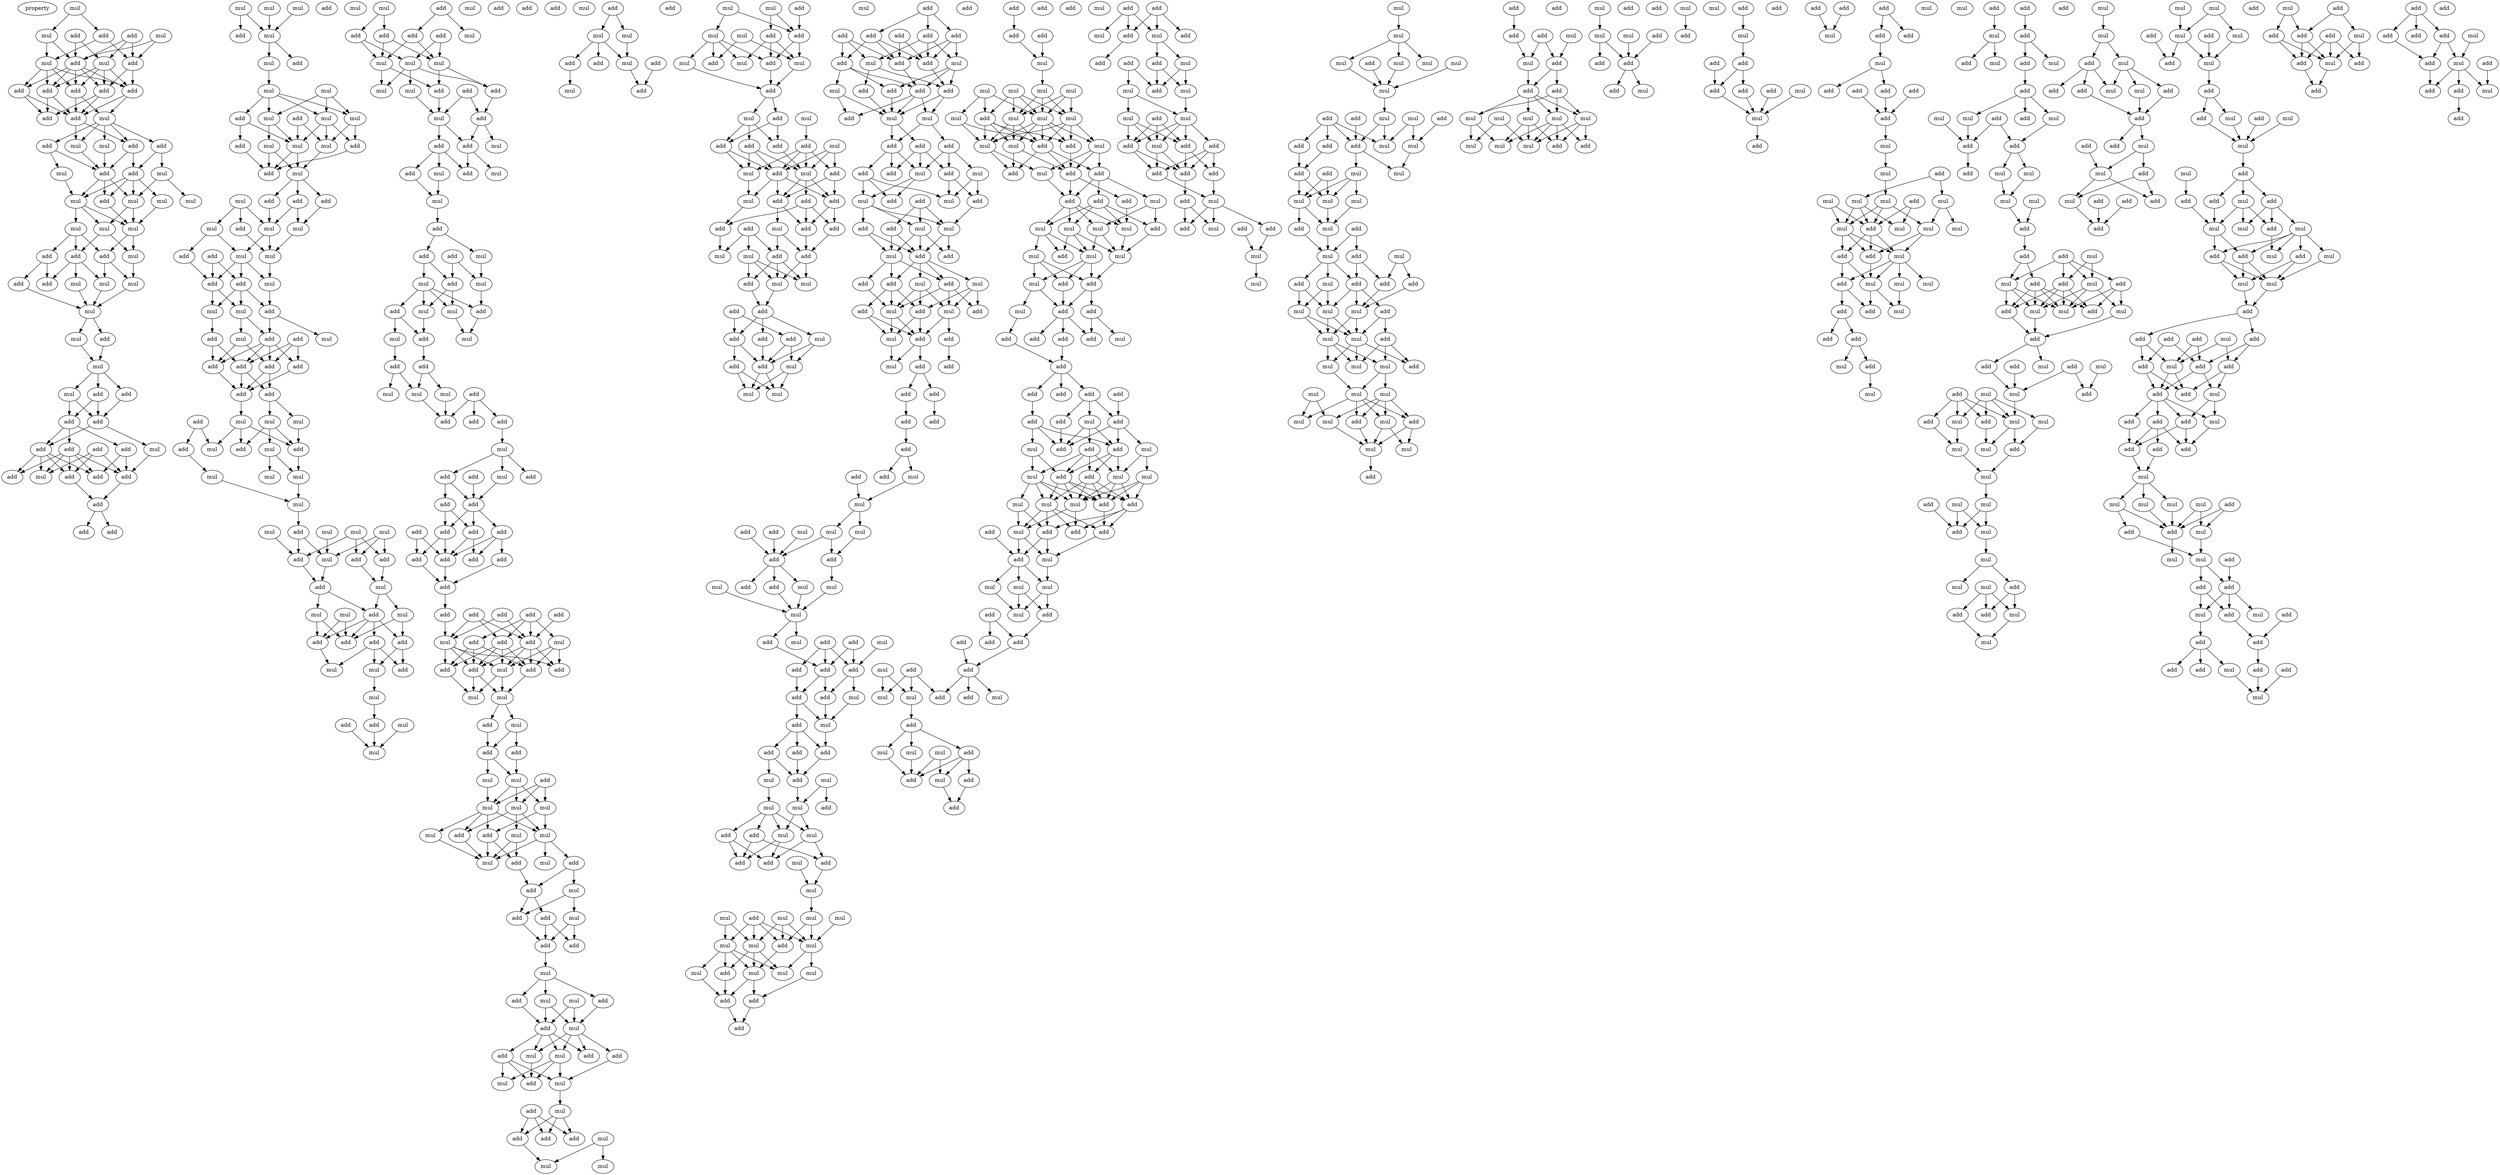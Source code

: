 digraph {
    node [fontcolor=black]
    property [mul=2,lf=1.6]
    0 [ label = mul ];
    1 [ label = mul ];
    2 [ label = mul ];
    3 [ label = add ];
    4 [ label = add ];
    5 [ label = add ];
    6 [ label = add ];
    7 [ label = mul ];
    8 [ label = mul ];
    9 [ label = add ];
    10 [ label = add ];
    11 [ label = add ];
    12 [ label = add ];
    13 [ label = add ];
    14 [ label = add ];
    15 [ label = mul ];
    16 [ label = add ];
    17 [ label = add ];
    18 [ label = add ];
    19 [ label = mul ];
    20 [ label = mul ];
    21 [ label = add ];
    22 [ label = add ];
    23 [ label = add ];
    24 [ label = mul ];
    25 [ label = add ];
    26 [ label = mul ];
    27 [ label = add ];
    28 [ label = mul ];
    29 [ label = mul ];
    30 [ label = mul ];
    31 [ label = mul ];
    32 [ label = mul ];
    33 [ label = mul ];
    34 [ label = mul ];
    35 [ label = add ];
    36 [ label = mul ];
    37 [ label = add ];
    38 [ label = add ];
    39 [ label = mul ];
    40 [ label = mul ];
    41 [ label = mul ];
    42 [ label = add ];
    43 [ label = add ];
    44 [ label = mul ];
    45 [ label = mul ];
    46 [ label = add ];
    47 [ label = mul ];
    48 [ label = mul ];
    49 [ label = add ];
    50 [ label = add ];
    51 [ label = add ];
    52 [ label = add ];
    53 [ label = add ];
    54 [ label = mul ];
    55 [ label = add ];
    56 [ label = add ];
    57 [ label = add ];
    58 [ label = add ];
    59 [ label = add ];
    60 [ label = add ];
    61 [ label = add ];
    62 [ label = mul ];
    63 [ label = add ];
    64 [ label = add ];
    65 [ label = add ];
    66 [ label = mul ];
    67 [ label = mul ];
    68 [ label = mul ];
    69 [ label = add ];
    70 [ label = mul ];
    71 [ label = mul ];
    72 [ label = add ];
    73 [ label = mul ];
    74 [ label = mul ];
    75 [ label = mul ];
    76 [ label = mul ];
    77 [ label = mul ];
    78 [ label = add ];
    79 [ label = add ];
    80 [ label = add ];
    81 [ label = add ];
    82 [ label = mul ];
    83 [ label = mul ];
    84 [ label = mul ];
    85 [ label = add ];
    86 [ label = mul ];
    87 [ label = mul ];
    88 [ label = add ];
    89 [ label = add ];
    90 [ label = add ];
    91 [ label = mul ];
    92 [ label = add ];
    93 [ label = mul ];
    94 [ label = mul ];
    95 [ label = add ];
    96 [ label = mul ];
    97 [ label = add ];
    98 [ label = mul ];
    99 [ label = add ];
    100 [ label = add ];
    101 [ label = mul ];
    102 [ label = mul ];
    103 [ label = add ];
    104 [ label = mul ];
    105 [ label = add ];
    106 [ label = mul ];
    107 [ label = mul ];
    108 [ label = add ];
    109 [ label = add ];
    110 [ label = add ];
    111 [ label = add ];
    112 [ label = add ];
    113 [ label = add ];
    114 [ label = add ];
    115 [ label = add ];
    116 [ label = add ];
    117 [ label = mul ];
    118 [ label = mul ];
    119 [ label = mul ];
    120 [ label = add ];
    121 [ label = add ];
    122 [ label = mul ];
    123 [ label = mul ];
    124 [ label = add ];
    125 [ label = mul ];
    126 [ label = mul ];
    127 [ label = mul ];
    128 [ label = mul ];
    129 [ label = mul ];
    130 [ label = add ];
    131 [ label = mul ];
    132 [ label = mul ];
    133 [ label = mul ];
    134 [ label = add ];
    135 [ label = add ];
    136 [ label = mul ];
    137 [ label = add ];
    138 [ label = add ];
    139 [ label = mul ];
    140 [ label = mul ];
    141 [ label = add ];
    142 [ label = mul ];
    143 [ label = mul ];
    144 [ label = add ];
    145 [ label = add ];
    146 [ label = add ];
    147 [ label = add ];
    148 [ label = add ];
    149 [ label = mul ];
    150 [ label = mul ];
    151 [ label = mul ];
    152 [ label = add ];
    153 [ label = add ];
    154 [ label = add ];
    155 [ label = mul ];
    156 [ label = mul ];
    157 [ label = mul ];
    158 [ label = add ];
    159 [ label = mul ];
    160 [ label = add ];
    161 [ label = mul ];
    162 [ label = add ];
    163 [ label = add ];
    164 [ label = add ];
    165 [ label = mul ];
    166 [ label = mul ];
    167 [ label = mul ];
    168 [ label = add ];
    169 [ label = mul ];
    170 [ label = add ];
    171 [ label = mul ];
    172 [ label = add ];
    173 [ label = mul ];
    174 [ label = add ];
    175 [ label = mul ];
    176 [ label = add ];
    177 [ label = add ];
    178 [ label = mul ];
    179 [ label = add ];
    180 [ label = add ];
    181 [ label = mul ];
    182 [ label = mul ];
    183 [ label = mul ];
    184 [ label = add ];
    185 [ label = add ];
    186 [ label = add ];
    187 [ label = mul ];
    188 [ label = mul ];
    189 [ label = mul ];
    190 [ label = add ];
    191 [ label = mul ];
    192 [ label = mul ];
    193 [ label = add ];
    194 [ label = add ];
    195 [ label = add ];
    196 [ label = mul ];
    197 [ label = mul ];
    198 [ label = add ];
    199 [ label = add ];
    200 [ label = mul ];
    201 [ label = mul ];
    202 [ label = mul ];
    203 [ label = add ];
    204 [ label = add ];
    205 [ label = add ];
    206 [ label = add ];
    207 [ label = mul ];
    208 [ label = add ];
    209 [ label = mul ];
    210 [ label = add ];
    211 [ label = add ];
    212 [ label = add ];
    213 [ label = add ];
    214 [ label = add ];
    215 [ label = add ];
    216 [ label = add ];
    217 [ label = add ];
    218 [ label = add ];
    219 [ label = add ];
    220 [ label = add ];
    221 [ label = add ];
    222 [ label = add ];
    223 [ label = add ];
    224 [ label = add ];
    225 [ label = add ];
    226 [ label = add ];
    227 [ label = add ];
    228 [ label = add ];
    229 [ label = add ];
    230 [ label = mul ];
    231 [ label = add ];
    232 [ label = mul ];
    233 [ label = add ];
    234 [ label = add ];
    235 [ label = mul ];
    236 [ label = add ];
    237 [ label = add ];
    238 [ label = add ];
    239 [ label = mul ];
    240 [ label = mul ];
    241 [ label = mul ];
    242 [ label = add ];
    243 [ label = add ];
    244 [ label = add ];
    245 [ label = mul ];
    246 [ label = add ];
    247 [ label = mul ];
    248 [ label = mul ];
    249 [ label = mul ];
    250 [ label = mul ];
    251 [ label = mul ];
    252 [ label = add ];
    253 [ label = add ];
    254 [ label = mul ];
    255 [ label = mul ];
    256 [ label = mul ];
    257 [ label = add ];
    258 [ label = mul ];
    259 [ label = add ];
    260 [ label = mul ];
    261 [ label = add ];
    262 [ label = add ];
    263 [ label = mul ];
    264 [ label = add ];
    265 [ label = add ];
    266 [ label = add ];
    267 [ label = add ];
    268 [ label = mul ];
    269 [ label = add ];
    270 [ label = add ];
    271 [ label = mul ];
    272 [ label = add ];
    273 [ label = mul ];
    274 [ label = mul ];
    275 [ label = mul ];
    276 [ label = add ];
    277 [ label = add ];
    278 [ label = mul ];
    279 [ label = add ];
    280 [ label = mul ];
    281 [ label = add ];
    282 [ label = add ];
    283 [ label = mul ];
    284 [ label = mul ];
    285 [ label = add ];
    286 [ label = mul ];
    287 [ label = add ];
    288 [ label = add ];
    289 [ label = mul ];
    290 [ label = add ];
    291 [ label = mul ];
    292 [ label = mul ];
    293 [ label = add ];
    294 [ label = mul ];
    295 [ label = mul ];
    296 [ label = add ];
    297 [ label = add ];
    298 [ label = mul ];
    299 [ label = add ];
    300 [ label = mul ];
    301 [ label = add ];
    302 [ label = add ];
    303 [ label = add ];
    304 [ label = mul ];
    305 [ label = mul ];
    306 [ label = mul ];
    307 [ label = add ];
    308 [ label = mul ];
    309 [ label = add ];
    310 [ label = add ];
    311 [ label = add ];
    312 [ label = mul ];
    313 [ label = mul ];
    314 [ label = mul ];
    315 [ label = add ];
    316 [ label = mul ];
    317 [ label = mul ];
    318 [ label = add ];
    319 [ label = mul ];
    320 [ label = add ];
    321 [ label = add ];
    322 [ label = add ];
    323 [ label = add ];
    324 [ label = mul ];
    325 [ label = add ];
    326 [ label = add ];
    327 [ label = mul ];
    328 [ label = mul ];
    329 [ label = add ];
    330 [ label = add ];
    331 [ label = add ];
    332 [ label = add ];
    333 [ label = add ];
    334 [ label = add ];
    335 [ label = mul ];
    336 [ label = add ];
    337 [ label = add ];
    338 [ label = add ];
    339 [ label = mul ];
    340 [ label = mul ];
    341 [ label = add ];
    342 [ label = mul ];
    343 [ label = mul ];
    344 [ label = add ];
    345 [ label = add ];
    346 [ label = add ];
    347 [ label = add ];
    348 [ label = add ];
    349 [ label = mul ];
    350 [ label = add ];
    351 [ label = add ];
    352 [ label = mul ];
    353 [ label = mul ];
    354 [ label = mul ];
    355 [ label = mul ];
    356 [ label = add ];
    357 [ label = add ];
    358 [ label = add ];
    359 [ label = add ];
    360 [ label = add ];
    361 [ label = add ];
    362 [ label = add ];
    363 [ label = mul ];
    364 [ label = add ];
    365 [ label = add ];
    366 [ label = mul ];
    367 [ label = add ];
    368 [ label = add ];
    369 [ label = add ];
    370 [ label = mul ];
    371 [ label = add ];
    372 [ label = mul ];
    373 [ label = add ];
    374 [ label = mul ];
    375 [ label = add ];
    376 [ label = add ];
    377 [ label = add ];
    378 [ label = mul ];
    379 [ label = mul ];
    380 [ label = add ];
    381 [ label = add ];
    382 [ label = add ];
    383 [ label = mul ];
    384 [ label = add ];
    385 [ label = add ];
    386 [ label = add ];
    387 [ label = mul ];
    388 [ label = add ];
    389 [ label = mul ];
    390 [ label = add ];
    391 [ label = mul ];
    392 [ label = add ];
    393 [ label = mul ];
    394 [ label = add ];
    395 [ label = add ];
    396 [ label = add ];
    397 [ label = mul ];
    398 [ label = mul ];
    399 [ label = add ];
    400 [ label = add ];
    401 [ label = mul ];
    402 [ label = add ];
    403 [ label = mul ];
    404 [ label = add ];
    405 [ label = mul ];
    406 [ label = add ];
    407 [ label = add ];
    408 [ label = add ];
    409 [ label = add ];
    410 [ label = mul ];
    411 [ label = add ];
    412 [ label = add ];
    413 [ label = add ];
    414 [ label = add ];
    415 [ label = add ];
    416 [ label = add ];
    417 [ label = add ];
    418 [ label = mul ];
    419 [ label = add ];
    420 [ label = mul ];
    421 [ label = add ];
    422 [ label = mul ];
    423 [ label = add ];
    424 [ label = mul ];
    425 [ label = mul ];
    426 [ label = add ];
    427 [ label = add ];
    428 [ label = mul ];
    429 [ label = add ];
    430 [ label = add ];
    431 [ label = mul ];
    432 [ label = mul ];
    433 [ label = mul ];
    434 [ label = add ];
    435 [ label = mul ];
    436 [ label = mul ];
    437 [ label = add ];
    438 [ label = add ];
    439 [ label = add ];
    440 [ label = add ];
    441 [ label = add ];
    442 [ label = mul ];
    443 [ label = add ];
    444 [ label = add ];
    445 [ label = add ];
    446 [ label = mul ];
    447 [ label = add ];
    448 [ label = add ];
    449 [ label = add ];
    450 [ label = add ];
    451 [ label = mul ];
    452 [ label = mul ];
    453 [ label = mul ];
    454 [ label = mul ];
    455 [ label = add ];
    456 [ label = mul ];
    457 [ label = mul ];
    458 [ label = add ];
    459 [ label = add ];
    460 [ label = add ];
    461 [ label = mul ];
    462 [ label = add ];
    463 [ label = add ];
    464 [ label = mul ];
    465 [ label = mul ];
    466 [ label = mul ];
    467 [ label = add ];
    468 [ label = mul ];
    469 [ label = mul ];
    470 [ label = mul ];
    471 [ label = add ];
    472 [ label = mul ];
    473 [ label = mul ];
    474 [ label = mul ];
    475 [ label = mul ];
    476 [ label = mul ];
    477 [ label = add ];
    478 [ label = mul ];
    479 [ label = add ];
    480 [ label = add ];
    481 [ label = add ];
    482 [ label = add ];
    483 [ label = add ];
    484 [ label = add ];
    485 [ label = add ];
    486 [ label = add ];
    487 [ label = mul ];
    488 [ label = mul ];
    489 [ label = mul ];
    490 [ label = mul ];
    491 [ label = mul ];
    492 [ label = mul ];
    493 [ label = add ];
    494 [ label = mul ];
    495 [ label = mul ];
    496 [ label = mul ];
    497 [ label = add ];
    498 [ label = add ];
    499 [ label = mul ];
    500 [ label = mul ];
    501 [ label = mul ];
    502 [ label = mul ];
    503 [ label = add ];
    504 [ label = add ];
    505 [ label = add ];
    506 [ label = add ];
    507 [ label = mul ];
    508 [ label = add ];
    509 [ label = add ];
    510 [ label = mul ];
    511 [ label = mul ];
    512 [ label = mul ];
    513 [ label = add ];
    514 [ label = mul ];
    515 [ label = add ];
    516 [ label = mul ];
    517 [ label = mul ];
    518 [ label = mul ];
    519 [ label = add ];
    520 [ label = add ];
    521 [ label = mul ];
    522 [ label = add ];
    523 [ label = mul ];
    524 [ label = add ];
    525 [ label = mul ];
    526 [ label = add ];
    527 [ label = add ];
    528 [ label = add ];
    529 [ label = add ];
    530 [ label = add ];
    531 [ label = add ];
    532 [ label = add ];
    533 [ label = add ];
    534 [ label = add ];
    535 [ label = add ];
    536 [ label = mul ];
    537 [ label = add ];
    538 [ label = add ];
    539 [ label = add ];
    540 [ label = add ];
    541 [ label = mul ];
    542 [ label = add ];
    543 [ label = mul ];
    544 [ label = add ];
    545 [ label = mul ];
    546 [ label = add ];
    547 [ label = mul ];
    548 [ label = mul ];
    549 [ label = mul ];
    550 [ label = add ];
    551 [ label = mul ];
    552 [ label = add ];
    553 [ label = mul ];
    554 [ label = mul ];
    555 [ label = add ];
    556 [ label = add ];
    557 [ label = add ];
    558 [ label = add ];
    559 [ label = add ];
    560 [ label = mul ];
    561 [ label = mul ];
    562 [ label = mul ];
    563 [ label = mul ];
    564 [ label = mul ];
    565 [ label = add ];
    566 [ label = mul ];
    567 [ label = add ];
    568 [ label = add ];
    569 [ label = add ];
    570 [ label = add ];
    571 [ label = add ];
    572 [ label = add ];
    573 [ label = mul ];
    574 [ label = mul ];
    575 [ label = add ];
    576 [ label = add ];
    577 [ label = mul ];
    578 [ label = mul ];
    579 [ label = add ];
    580 [ label = mul ];
    581 [ label = mul ];
    582 [ label = mul ];
    583 [ label = add ];
    584 [ label = add ];
    585 [ label = add ];
    586 [ label = mul ];
    587 [ label = add ];
    588 [ label = add ];
    589 [ label = add ];
    590 [ label = add ];
    591 [ label = mul ];
    592 [ label = mul ];
    593 [ label = add ];
    594 [ label = add ];
    595 [ label = mul ];
    596 [ label = add ];
    597 [ label = add ];
    598 [ label = mul ];
    599 [ label = add ];
    600 [ label = mul ];
    601 [ label = mul ];
    602 [ label = mul ];
    603 [ label = add ];
    604 [ label = add ];
    605 [ label = add ];
    606 [ label = add ];
    607 [ label = mul ];
    608 [ label = add ];
    609 [ label = add ];
    610 [ label = add ];
    611 [ label = add ];
    612 [ label = mul ];
    613 [ label = add ];
    614 [ label = mul ];
    615 [ label = add ];
    616 [ label = add ];
    617 [ label = mul ];
    618 [ label = mul ];
    619 [ label = mul ];
    620 [ label = mul ];
    621 [ label = mul ];
    622 [ label = mul ];
    623 [ label = add ];
    624 [ label = mul ];
    625 [ label = mul ];
    626 [ label = mul ];
    627 [ label = add ];
    628 [ label = add ];
    629 [ label = add ];
    630 [ label = mul ];
    631 [ label = mul ];
    632 [ label = mul ];
    633 [ label = add ];
    634 [ label = mul ];
    635 [ label = add ];
    636 [ label = add ];
    637 [ label = add ];
    638 [ label = add ];
    639 [ label = mul ];
    640 [ label = mul ];
    641 [ label = mul ];
    642 [ label = mul ];
    643 [ label = mul ];
    644 [ label = add ];
    645 [ label = add ];
    646 [ label = mul ];
    647 [ label = mul ];
    648 [ label = add ];
    649 [ label = mul ];
    650 [ label = add ];
    651 [ label = mul ];
    652 [ label = add ];
    653 [ label = add ];
    654 [ label = add ];
    655 [ label = mul ];
    656 [ label = mul ];
    657 [ label = add ];
    658 [ label = mul ];
    659 [ label = mul ];
    660 [ label = mul ];
    661 [ label = add ];
    662 [ label = mul ];
    663 [ label = add ];
    664 [ label = mul ];
    665 [ label = mul ];
    666 [ label = mul ];
    667 [ label = mul ];
    668 [ label = mul ];
    669 [ label = add ];
    670 [ label = mul ];
    671 [ label = mul ];
    672 [ label = mul ];
    673 [ label = add ];
    674 [ label = mul ];
    675 [ label = mul ];
    676 [ label = add ];
    677 [ label = add ];
    678 [ label = add ];
    679 [ label = add ];
    680 [ label = add ];
    681 [ label = mul ];
    682 [ label = mul ];
    683 [ label = add ];
    684 [ label = add ];
    685 [ label = add ];
    686 [ label = mul ];
    687 [ label = mul ];
    688 [ label = mul ];
    689 [ label = mul ];
    690 [ label = mul ];
    691 [ label = add ];
    692 [ label = mul ];
    693 [ label = mul ];
    694 [ label = add ];
    695 [ label = mul ];
    696 [ label = mul ];
    697 [ label = add ];
    698 [ label = mul ];
    699 [ label = mul ];
    700 [ label = add ];
    701 [ label = add ];
    702 [ label = add ];
    703 [ label = add ];
    704 [ label = add ];
    705 [ label = mul ];
    706 [ label = mul ];
    707 [ label = add ];
    708 [ label = mul ];
    709 [ label = add ];
    710 [ label = mul ];
    711 [ label = add ];
    712 [ label = add ];
    713 [ label = add ];
    714 [ label = add ];
    715 [ label = add ];
    716 [ label = add ];
    717 [ label = mul ];
    718 [ label = mul ];
    719 [ label = add ];
    720 [ label = add ];
    721 [ label = add ];
    722 [ label = mul ];
    723 [ label = add ];
    724 [ label = mul ];
    725 [ label = add ];
    726 [ label = mul ];
    727 [ label = add ];
    728 [ label = mul ];
    729 [ label = add ];
    730 [ label = add ];
    731 [ label = add ];
    732 [ label = add ];
    733 [ label = add ];
    734 [ label = mul ];
    735 [ label = mul ];
    736 [ label = add ];
    737 [ label = mul ];
    738 [ label = add ];
    739 [ label = mul ];
    740 [ label = mul ];
    741 [ label = mul ];
    742 [ label = mul ];
    743 [ label = mul ];
    744 [ label = mul ];
    745 [ label = add ];
    746 [ label = mul ];
    747 [ label = add ];
    748 [ label = add ];
    749 [ label = mul ];
    750 [ label = add ];
    751 [ label = mul ];
    752 [ label = mul ];
    753 [ label = mul ];
    754 [ label = add ];
    755 [ label = add ];
    756 [ label = mul ];
    757 [ label = add ];
    758 [ label = add ];
    759 [ label = mul ];
    760 [ label = add ];
    761 [ label = add ];
    762 [ label = add ];
    763 [ label = mul ];
    764 [ label = mul ];
    765 [ label = add ];
    766 [ label = add ];
    767 [ label = add ];
    768 [ label = mul ];
    769 [ label = mul ];
    770 [ label = add ];
    771 [ label = add ];
    772 [ label = add ];
    773 [ label = mul ];
    774 [ label = mul ];
    775 [ label = mul ];
    776 [ label = add ];
    777 [ label = add ];
    778 [ label = mul ];
    779 [ label = add ];
    780 [ label = mul ];
    781 [ label = mul ];
    782 [ label = mul ];
    783 [ label = add ];
    784 [ label = add ];
    785 [ label = mul ];
    786 [ label = add ];
    787 [ label = mul ];
    788 [ label = add ];
    789 [ label = add ];
    790 [ label = add ];
    791 [ label = mul ];
    792 [ label = mul ];
    793 [ label = add ];
    794 [ label = add ];
    795 [ label = mul ];
    796 [ label = mul ];
    797 [ label = add ];
    798 [ label = mul ];
    799 [ label = add ];
    800 [ label = add ];
    801 [ label = add ];
    802 [ label = mul ];
    803 [ label = add ];
    804 [ label = mul ];
    805 [ label = add ];
    806 [ label = mul ];
    807 [ label = add ];
    808 [ label = add ];
    809 [ label = mul ];
    810 [ label = mul ];
    811 [ label = mul ];
    812 [ label = add ];
    813 [ label = mul ];
    814 [ label = mul ];
    815 [ label = mul ];
    816 [ label = add ];
    817 [ label = mul ];
    818 [ label = mul ];
    819 [ label = add ];
    820 [ label = add ];
    821 [ label = mul ];
    822 [ label = mul ];
    823 [ label = mul ];
    824 [ label = mul ];
    825 [ label = add ];
    826 [ label = add ];
    827 [ label = mul ];
    828 [ label = add ];
    829 [ label = mul ];
    830 [ label = mul ];
    831 [ label = mul ];
    832 [ label = mul ];
    833 [ label = add ];
    834 [ label = mul ];
    835 [ label = add ];
    836 [ label = add ];
    837 [ label = add ];
    838 [ label = mul ];
    839 [ label = add ];
    840 [ label = add ];
    841 [ label = mul ];
    842 [ label = add ];
    843 [ label = mul ];
    844 [ label = add ];
    845 [ label = mul ];
    846 [ label = add ];
    847 [ label = add ];
    848 [ label = add ];
    849 [ label = add ];
    850 [ label = mul ];
    851 [ label = mul ];
    852 [ label = add ];
    853 [ label = mul ];
    854 [ label = add ];
    855 [ label = mul ];
    856 [ label = add ];
    857 [ label = mul ];
    858 [ label = add ];
    859 [ label = add ];
    860 [ label = add ];
    861 [ label = mul ];
    862 [ label = add ];
    863 [ label = mul ];
    864 [ label = mul ];
    865 [ label = mul ];
    866 [ label = add ];
    867 [ label = add ];
    868 [ label = add ];
    869 [ label = mul ];
    870 [ label = add ];
    871 [ label = mul ];
    872 [ label = mul ];
    873 [ label = add ];
    874 [ label = mul ];
    875 [ label = add ];
    876 [ label = add ];
    877 [ label = mul ];
    878 [ label = add ];
    879 [ label = mul ];
    880 [ label = mul ];
    881 [ label = mul ];
    882 [ label = add ];
    883 [ label = add ];
    884 [ label = add ];
    885 [ label = add ];
    886 [ label = add ];
    887 [ label = mul ];
    888 [ label = add ];
    889 [ label = add ];
    890 [ label = mul ];
    891 [ label = add ];
    892 [ label = add ];
    893 [ label = add ];
    894 [ label = mul ];
    895 [ label = mul ];
    896 [ label = add ];
    897 [ label = add ];
    898 [ label = add ];
    899 [ label = add ];
    900 [ label = add ];
    901 [ label = add ];
    902 [ label = mul ];
    903 [ label = mul ];
    904 [ label = mul ];
    905 [ label = add ];
    906 [ label = mul ];
    907 [ label = mul ];
    908 [ label = add ];
    909 [ label = add ];
    910 [ label = mul ];
    911 [ label = mul ];
    912 [ label = mul ];
    913 [ label = add ];
    914 [ label = add ];
    915 [ label = add ];
    916 [ label = add ];
    917 [ label = add ];
    918 [ label = mul ];
    919 [ label = mul ];
    920 [ label = add ];
    921 [ label = add ];
    922 [ label = mul ];
    923 [ label = add ];
    924 [ label = add ];
    925 [ label = add ];
    926 [ label = add ];
    927 [ label = mul ];
    928 [ label = mul ];
    929 [ label = add ];
    930 [ label = add ];
    931 [ label = add ];
    932 [ label = mul ];
    933 [ label = add ];
    934 [ label = add ];
    935 [ label = add ];
    936 [ label = mul ];
    937 [ label = add ];
    938 [ label = add ];
    939 [ label = add ];
    940 [ label = add ];
    941 [ label = mul ];
    942 [ label = add ];
    943 [ label = add ];
    944 [ label = add ];
    945 [ label = mul ];
    946 [ label = add ];
    947 [ label = add ];
    948 [ label = mul ];
    949 [ label = add ];
    950 [ label = add ];
    0 -> 1 [ name = 0 ];
    0 -> 4 [ name = 1 ];
    1 -> 7 [ name = 2 ];
    1 -> 9 [ name = 3 ];
    2 -> 6 [ name = 4 ];
    2 -> 9 [ name = 5 ];
    3 -> 6 [ name = 6 ];
    3 -> 8 [ name = 7 ];
    3 -> 9 [ name = 8 ];
    4 -> 6 [ name = 9 ];
    4 -> 7 [ name = 10 ];
    5 -> 8 [ name = 11 ];
    5 -> 9 [ name = 12 ];
    6 -> 10 [ name = 13 ];
    6 -> 14 [ name = 14 ];
    7 -> 10 [ name = 15 ];
    7 -> 11 [ name = 16 ];
    7 -> 12 [ name = 17 ];
    7 -> 13 [ name = 18 ];
    8 -> 10 [ name = 19 ];
    8 -> 11 [ name = 20 ];
    8 -> 12 [ name = 21 ];
    8 -> 14 [ name = 22 ];
    9 -> 10 [ name = 23 ];
    9 -> 11 [ name = 24 ];
    9 -> 12 [ name = 25 ];
    9 -> 13 [ name = 26 ];
    9 -> 14 [ name = 27 ];
    10 -> 15 [ name = 28 ];
    10 -> 16 [ name = 29 ];
    11 -> 15 [ name = 30 ];
    11 -> 16 [ name = 31 ];
    12 -> 16 [ name = 32 ];
    12 -> 17 [ name = 33 ];
    13 -> 16 [ name = 34 ];
    13 -> 17 [ name = 35 ];
    14 -> 16 [ name = 36 ];
    14 -> 17 [ name = 37 ];
    15 -> 18 [ name = 38 ];
    15 -> 19 [ name = 39 ];
    15 -> 20 [ name = 40 ];
    15 -> 21 [ name = 41 ];
    15 -> 22 [ name = 42 ];
    16 -> 18 [ name = 43 ];
    16 -> 19 [ name = 44 ];
    18 -> 23 [ name = 45 ];
    18 -> 25 [ name = 46 ];
    19 -> 25 [ name = 47 ];
    20 -> 25 [ name = 48 ];
    21 -> 24 [ name = 49 ];
    21 -> 25 [ name = 50 ];
    22 -> 23 [ name = 51 ];
    22 -> 26 [ name = 52 ];
    23 -> 27 [ name = 53 ];
    23 -> 28 [ name = 54 ];
    23 -> 29 [ name = 55 ];
    23 -> 31 [ name = 56 ];
    24 -> 31 [ name = 57 ];
    25 -> 27 [ name = 58 ];
    25 -> 28 [ name = 59 ];
    25 -> 31 [ name = 60 ];
    26 -> 28 [ name = 61 ];
    26 -> 30 [ name = 62 ];
    27 -> 33 [ name = 63 ];
    28 -> 33 [ name = 64 ];
    28 -> 34 [ name = 65 ];
    29 -> 33 [ name = 66 ];
    31 -> 32 [ name = 67 ];
    31 -> 33 [ name = 68 ];
    31 -> 34 [ name = 69 ];
    32 -> 35 [ name = 70 ];
    32 -> 37 [ name = 71 ];
    32 -> 38 [ name = 72 ];
    33 -> 36 [ name = 73 ];
    33 -> 38 [ name = 74 ];
    34 -> 35 [ name = 75 ];
    34 -> 36 [ name = 76 ];
    35 -> 39 [ name = 77 ];
    35 -> 41 [ name = 78 ];
    35 -> 43 [ name = 79 ];
    36 -> 40 [ name = 80 ];
    37 -> 42 [ name = 81 ];
    37 -> 43 [ name = 82 ];
    38 -> 40 [ name = 83 ];
    38 -> 41 [ name = 84 ];
    39 -> 44 [ name = 85 ];
    40 -> 44 [ name = 86 ];
    41 -> 44 [ name = 87 ];
    42 -> 44 [ name = 88 ];
    44 -> 45 [ name = 89 ];
    44 -> 46 [ name = 90 ];
    45 -> 47 [ name = 91 ];
    46 -> 47 [ name = 92 ];
    47 -> 48 [ name = 93 ];
    47 -> 49 [ name = 94 ];
    47 -> 50 [ name = 95 ];
    48 -> 51 [ name = 96 ];
    48 -> 52 [ name = 97 ];
    49 -> 51 [ name = 98 ];
    49 -> 52 [ name = 99 ];
    50 -> 52 [ name = 100 ];
    51 -> 55 [ name = 101 ];
    51 -> 56 [ name = 102 ];
    51 -> 57 [ name = 103 ];
    52 -> 54 [ name = 104 ];
    52 -> 56 [ name = 105 ];
    53 -> 58 [ name = 106 ];
    53 -> 59 [ name = 107 ];
    53 -> 62 [ name = 108 ];
    54 -> 59 [ name = 109 ];
    55 -> 59 [ name = 110 ];
    55 -> 60 [ name = 111 ];
    56 -> 58 [ name = 112 ];
    56 -> 60 [ name = 113 ];
    56 -> 61 [ name = 114 ];
    56 -> 62 [ name = 115 ];
    57 -> 58 [ name = 116 ];
    57 -> 59 [ name = 117 ];
    57 -> 60 [ name = 118 ];
    57 -> 61 [ name = 119 ];
    57 -> 62 [ name = 120 ];
    58 -> 63 [ name = 121 ];
    59 -> 63 [ name = 122 ];
    63 -> 64 [ name = 123 ];
    63 -> 65 [ name = 124 ];
    66 -> 69 [ name = 125 ];
    66 -> 70 [ name = 126 ];
    67 -> 70 [ name = 127 ];
    68 -> 70 [ name = 128 ];
    70 -> 71 [ name = 129 ];
    70 -> 72 [ name = 130 ];
    71 -> 73 [ name = 131 ];
    73 -> 75 [ name = 132 ];
    73 -> 76 [ name = 133 ];
    73 -> 77 [ name = 134 ];
    73 -> 78 [ name = 135 ];
    74 -> 75 [ name = 136 ];
    74 -> 76 [ name = 137 ];
    74 -> 77 [ name = 138 ];
    75 -> 80 [ name = 139 ];
    75 -> 83 [ name = 140 ];
    75 -> 84 [ name = 141 ];
    76 -> 80 [ name = 142 ];
    76 -> 83 [ name = 143 ];
    77 -> 82 [ name = 144 ];
    77 -> 84 [ name = 145 ];
    78 -> 81 [ name = 146 ];
    78 -> 84 [ name = 147 ];
    79 -> 83 [ name = 148 ];
    79 -> 84 [ name = 149 ];
    80 -> 85 [ name = 150 ];
    81 -> 85 [ name = 151 ];
    82 -> 85 [ name = 152 ];
    82 -> 86 [ name = 153 ];
    83 -> 86 [ name = 154 ];
    84 -> 85 [ name = 155 ];
    84 -> 86 [ name = 156 ];
    86 -> 88 [ name = 157 ];
    86 -> 89 [ name = 158 ];
    86 -> 90 [ name = 159 ];
    87 -> 91 [ name = 160 ];
    87 -> 92 [ name = 161 ];
    87 -> 93 [ name = 162 ];
    88 -> 91 [ name = 163 ];
    89 -> 94 [ name = 164 ];
    90 -> 91 [ name = 165 ];
    90 -> 94 [ name = 166 ];
    91 -> 96 [ name = 167 ];
    91 -> 98 [ name = 168 ];
    92 -> 96 [ name = 169 ];
    93 -> 97 [ name = 170 ];
    93 -> 98 [ name = 171 ];
    94 -> 96 [ name = 172 ];
    95 -> 99 [ name = 173 ];
    95 -> 100 [ name = 174 ];
    96 -> 101 [ name = 175 ];
    97 -> 100 [ name = 176 ];
    98 -> 99 [ name = 177 ];
    98 -> 100 [ name = 178 ];
    98 -> 101 [ name = 179 ];
    99 -> 102 [ name = 180 ];
    99 -> 103 [ name = 181 ];
    99 -> 104 [ name = 182 ];
    100 -> 102 [ name = 183 ];
    100 -> 104 [ name = 184 ];
    101 -> 103 [ name = 185 ];
    102 -> 108 [ name = 186 ];
    103 -> 105 [ name = 187 ];
    103 -> 107 [ name = 188 ];
    104 -> 105 [ name = 189 ];
    104 -> 106 [ name = 190 ];
    105 -> 110 [ name = 191 ];
    105 -> 111 [ name = 192 ];
    105 -> 112 [ name = 193 ];
    105 -> 113 [ name = 194 ];
    106 -> 111 [ name = 195 ];
    106 -> 113 [ name = 196 ];
    108 -> 112 [ name = 197 ];
    108 -> 113 [ name = 198 ];
    109 -> 110 [ name = 199 ];
    109 -> 111 [ name = 200 ];
    109 -> 112 [ name = 201 ];
    110 -> 114 [ name = 202 ];
    111 -> 114 [ name = 203 ];
    111 -> 115 [ name = 204 ];
    112 -> 114 [ name = 205 ];
    112 -> 115 [ name = 206 ];
    113 -> 114 [ name = 207 ];
    114 -> 117 [ name = 208 ];
    115 -> 118 [ name = 209 ];
    115 -> 119 [ name = 210 ];
    116 -> 121 [ name = 211 ];
    116 -> 123 [ name = 212 ];
    117 -> 120 [ name = 213 ];
    117 -> 123 [ name = 214 ];
    117 -> 124 [ name = 215 ];
    118 -> 120 [ name = 216 ];
    119 -> 120 [ name = 217 ];
    119 -> 122 [ name = 218 ];
    119 -> 124 [ name = 219 ];
    120 -> 127 [ name = 220 ];
    121 -> 125 [ name = 221 ];
    122 -> 126 [ name = 222 ];
    122 -> 127 [ name = 223 ];
    125 -> 128 [ name = 224 ];
    127 -> 128 [ name = 225 ];
    128 -> 130 [ name = 226 ];
    129 -> 135 [ name = 227 ];
    129 -> 136 [ name = 228 ];
    129 -> 137 [ name = 229 ];
    130 -> 134 [ name = 230 ];
    130 -> 136 [ name = 231 ];
    131 -> 136 [ name = 232 ];
    132 -> 134 [ name = 233 ];
    133 -> 134 [ name = 234 ];
    133 -> 135 [ name = 235 ];
    133 -> 137 [ name = 236 ];
    134 -> 138 [ name = 237 ];
    135 -> 139 [ name = 238 ];
    136 -> 138 [ name = 239 ];
    137 -> 139 [ name = 240 ];
    138 -> 141 [ name = 241 ];
    138 -> 142 [ name = 242 ];
    139 -> 141 [ name = 243 ];
    139 -> 143 [ name = 244 ];
    140 -> 144 [ name = 245 ];
    140 -> 146 [ name = 246 ];
    141 -> 144 [ name = 247 ];
    141 -> 145 [ name = 248 ];
    141 -> 146 [ name = 249 ];
    141 -> 147 [ name = 250 ];
    142 -> 144 [ name = 251 ];
    142 -> 146 [ name = 252 ];
    143 -> 144 [ name = 253 ];
    143 -> 147 [ name = 254 ];
    145 -> 148 [ name = 255 ];
    145 -> 149 [ name = 256 ];
    145 -> 150 [ name = 257 ];
    146 -> 150 [ name = 258 ];
    147 -> 148 [ name = 259 ];
    147 -> 149 [ name = 260 ];
    149 -> 151 [ name = 261 ];
    151 -> 153 [ name = 262 ];
    152 -> 157 [ name = 263 ];
    153 -> 157 [ name = 264 ];
    156 -> 157 [ name = 265 ];
    158 -> 161 [ name = 266 ];
    158 -> 163 [ name = 267 ];
    159 -> 160 [ name = 268 ];
    159 -> 164 [ name = 269 ];
    160 -> 166 [ name = 270 ];
    160 -> 167 [ name = 271 ];
    162 -> 165 [ name = 272 ];
    162 -> 167 [ name = 273 ];
    163 -> 165 [ name = 274 ];
    163 -> 166 [ name = 275 ];
    164 -> 165 [ name = 276 ];
    164 -> 166 [ name = 277 ];
    165 -> 170 [ name = 278 ];
    165 -> 172 [ name = 279 ];
    166 -> 169 [ name = 280 ];
    166 -> 170 [ name = 281 ];
    167 -> 169 [ name = 282 ];
    167 -> 171 [ name = 283 ];
    167 -> 172 [ name = 284 ];
    168 -> 173 [ name = 285 ];
    168 -> 174 [ name = 286 ];
    170 -> 173 [ name = 287 ];
    171 -> 173 [ name = 288 ];
    172 -> 174 [ name = 289 ];
    173 -> 176 [ name = 290 ];
    173 -> 177 [ name = 291 ];
    174 -> 175 [ name = 292 ];
    174 -> 177 [ name = 293 ];
    176 -> 179 [ name = 294 ];
    176 -> 180 [ name = 295 ];
    176 -> 182 [ name = 296 ];
    177 -> 179 [ name = 297 ];
    177 -> 181 [ name = 298 ];
    180 -> 183 [ name = 299 ];
    182 -> 183 [ name = 300 ];
    183 -> 184 [ name = 301 ];
    184 -> 185 [ name = 302 ];
    184 -> 187 [ name = 303 ];
    185 -> 189 [ name = 304 ];
    185 -> 190 [ name = 305 ];
    186 -> 188 [ name = 306 ];
    186 -> 190 [ name = 307 ];
    187 -> 188 [ name = 308 ];
    188 -> 193 [ name = 309 ];
    189 -> 191 [ name = 310 ];
    189 -> 192 [ name = 311 ];
    189 -> 193 [ name = 312 ];
    189 -> 194 [ name = 313 ];
    190 -> 191 [ name = 314 ];
    190 -> 192 [ name = 315 ];
    191 -> 196 [ name = 316 ];
    192 -> 195 [ name = 317 ];
    193 -> 196 [ name = 318 ];
    194 -> 195 [ name = 319 ];
    194 -> 197 [ name = 320 ];
    195 -> 198 [ name = 321 ];
    197 -> 199 [ name = 322 ];
    198 -> 200 [ name = 323 ];
    198 -> 202 [ name = 324 ];
    199 -> 201 [ name = 325 ];
    199 -> 202 [ name = 326 ];
    200 -> 204 [ name = 327 ];
    202 -> 204 [ name = 328 ];
    203 -> 204 [ name = 329 ];
    203 -> 205 [ name = 330 ];
    203 -> 206 [ name = 331 ];
    206 -> 207 [ name = 332 ];
    207 -> 209 [ name = 333 ];
    207 -> 211 [ name = 334 ];
    207 -> 212 [ name = 335 ];
    209 -> 214 [ name = 336 ];
    210 -> 214 [ name = 337 ];
    211 -> 213 [ name = 338 ];
    211 -> 214 [ name = 339 ];
    213 -> 216 [ name = 340 ];
    213 -> 218 [ name = 341 ];
    214 -> 215 [ name = 342 ];
    214 -> 216 [ name = 343 ];
    214 -> 218 [ name = 344 ];
    215 -> 220 [ name = 345 ];
    215 -> 221 [ name = 346 ];
    215 -> 222 [ name = 347 ];
    216 -> 220 [ name = 348 ];
    216 -> 222 [ name = 349 ];
    217 -> 219 [ name = 350 ];
    217 -> 222 [ name = 351 ];
    218 -> 219 [ name = 352 ];
    218 -> 222 [ name = 353 ];
    219 -> 223 [ name = 354 ];
    221 -> 223 [ name = 355 ];
    222 -> 223 [ name = 356 ];
    223 -> 228 [ name = 357 ];
    224 -> 229 [ name = 358 ];
    224 -> 231 [ name = 359 ];
    224 -> 232 [ name = 360 ];
    224 -> 233 [ name = 361 ];
    225 -> 233 [ name = 362 ];
    226 -> 230 [ name = 363 ];
    226 -> 231 [ name = 364 ];
    226 -> 233 [ name = 365 ];
    227 -> 230 [ name = 366 ];
    227 -> 233 [ name = 367 ];
    228 -> 230 [ name = 368 ];
    229 -> 234 [ name = 369 ];
    229 -> 236 [ name = 370 ];
    229 -> 238 [ name = 371 ];
    230 -> 234 [ name = 372 ];
    230 -> 235 [ name = 373 ];
    230 -> 236 [ name = 374 ];
    230 -> 237 [ name = 375 ];
    231 -> 234 [ name = 376 ];
    231 -> 235 [ name = 377 ];
    231 -> 236 [ name = 378 ];
    231 -> 238 [ name = 379 ];
    232 -> 235 [ name = 380 ];
    232 -> 237 [ name = 381 ];
    232 -> 238 [ name = 382 ];
    233 -> 234 [ name = 383 ];
    233 -> 235 [ name = 384 ];
    233 -> 237 [ name = 385 ];
    233 -> 238 [ name = 386 ];
    234 -> 239 [ name = 387 ];
    234 -> 240 [ name = 388 ];
    235 -> 239 [ name = 389 ];
    235 -> 240 [ name = 390 ];
    236 -> 240 [ name = 391 ];
    238 -> 239 [ name = 392 ];
    239 -> 241 [ name = 393 ];
    239 -> 242 [ name = 394 ];
    241 -> 243 [ name = 395 ];
    241 -> 244 [ name = 396 ];
    242 -> 243 [ name = 397 ];
    243 -> 245 [ name = 398 ];
    243 -> 247 [ name = 399 ];
    244 -> 245 [ name = 400 ];
    245 -> 248 [ name = 401 ];
    245 -> 249 [ name = 402 ];
    245 -> 250 [ name = 403 ];
    246 -> 248 [ name = 404 ];
    246 -> 249 [ name = 405 ];
    246 -> 250 [ name = 406 ];
    247 -> 249 [ name = 407 ];
    248 -> 251 [ name = 408 ];
    248 -> 253 [ name = 409 ];
    248 -> 254 [ name = 410 ];
    249 -> 251 [ name = 411 ];
    249 -> 252 [ name = 412 ];
    249 -> 253 [ name = 413 ];
    249 -> 255 [ name = 414 ];
    250 -> 251 [ name = 415 ];
    250 -> 252 [ name = 416 ];
    251 -> 256 [ name = 417 ];
    251 -> 258 [ name = 418 ];
    251 -> 259 [ name = 419 ];
    252 -> 257 [ name = 420 ];
    252 -> 258 [ name = 421 ];
    253 -> 258 [ name = 422 ];
    254 -> 257 [ name = 423 ];
    254 -> 258 [ name = 424 ];
    255 -> 258 [ name = 425 ];
    257 -> 261 [ name = 426 ];
    259 -> 260 [ name = 427 ];
    259 -> 261 [ name = 428 ];
    260 -> 263 [ name = 429 ];
    260 -> 265 [ name = 430 ];
    261 -> 264 [ name = 431 ];
    261 -> 265 [ name = 432 ];
    263 -> 266 [ name = 433 ];
    263 -> 267 [ name = 434 ];
    264 -> 266 [ name = 435 ];
    264 -> 267 [ name = 436 ];
    265 -> 267 [ name = 437 ];
    267 -> 268 [ name = 438 ];
    268 -> 270 [ name = 439 ];
    268 -> 272 [ name = 440 ];
    268 -> 273 [ name = 441 ];
    270 -> 275 [ name = 442 ];
    271 -> 275 [ name = 443 ];
    271 -> 276 [ name = 444 ];
    272 -> 276 [ name = 445 ];
    273 -> 275 [ name = 446 ];
    273 -> 276 [ name = 447 ];
    275 -> 277 [ name = 448 ];
    275 -> 278 [ name = 449 ];
    275 -> 279 [ name = 450 ];
    275 -> 280 [ name = 451 ];
    276 -> 277 [ name = 452 ];
    276 -> 278 [ name = 453 ];
    276 -> 280 [ name = 454 ];
    276 -> 281 [ name = 455 ];
    278 -> 282 [ name = 456 ];
    278 -> 283 [ name = 457 ];
    278 -> 284 [ name = 458 ];
    279 -> 284 [ name = 459 ];
    280 -> 282 [ name = 460 ];
    281 -> 282 [ name = 461 ];
    281 -> 283 [ name = 462 ];
    281 -> 284 [ name = 463 ];
    284 -> 286 [ name = 464 ];
    285 -> 287 [ name = 465 ];
    285 -> 288 [ name = 466 ];
    285 -> 290 [ name = 467 ];
    286 -> 287 [ name = 468 ];
    286 -> 288 [ name = 469 ];
    286 -> 290 [ name = 470 ];
    287 -> 291 [ name = 471 ];
    289 -> 291 [ name = 472 ];
    289 -> 292 [ name = 473 ];
    293 -> 294 [ name = 474 ];
    293 -> 295 [ name = 475 ];
    294 -> 296 [ name = 476 ];
    294 -> 298 [ name = 477 ];
    294 -> 299 [ name = 478 ];
    295 -> 298 [ name = 479 ];
    296 -> 300 [ name = 480 ];
    297 -> 301 [ name = 481 ];
    298 -> 301 [ name = 482 ];
    303 -> 307 [ name = 483 ];
    304 -> 307 [ name = 484 ];
    304 -> 309 [ name = 485 ];
    305 -> 306 [ name = 486 ];
    305 -> 307 [ name = 487 ];
    306 -> 310 [ name = 488 ];
    306 -> 311 [ name = 489 ];
    306 -> 312 [ name = 490 ];
    306 -> 313 [ name = 491 ];
    307 -> 310 [ name = 492 ];
    307 -> 314 [ name = 493 ];
    308 -> 311 [ name = 494 ];
    308 -> 314 [ name = 495 ];
    309 -> 310 [ name = 496 ];
    309 -> 313 [ name = 497 ];
    309 -> 314 [ name = 498 ];
    310 -> 315 [ name = 499 ];
    312 -> 315 [ name = 500 ];
    314 -> 315 [ name = 501 ];
    315 -> 316 [ name = 502 ];
    315 -> 318 [ name = 503 ];
    316 -> 320 [ name = 504 ];
    316 -> 321 [ name = 505 ];
    316 -> 323 [ name = 506 ];
    317 -> 322 [ name = 507 ];
    318 -> 320 [ name = 508 ];
    318 -> 321 [ name = 509 ];
    319 -> 324 [ name = 510 ];
    319 -> 325 [ name = 511 ];
    319 -> 326 [ name = 512 ];
    320 -> 324 [ name = 513 ];
    321 -> 325 [ name = 514 ];
    321 -> 327 [ name = 515 ];
    322 -> 324 [ name = 516 ];
    322 -> 325 [ name = 517 ];
    322 -> 326 [ name = 518 ];
    322 -> 327 [ name = 519 ];
    323 -> 324 [ name = 520 ];
    323 -> 325 [ name = 521 ];
    323 -> 327 [ name = 522 ];
    324 -> 329 [ name = 523 ];
    324 -> 330 [ name = 524 ];
    324 -> 331 [ name = 525 ];
    325 -> 328 [ name = 526 ];
    325 -> 330 [ name = 527 ];
    325 -> 331 [ name = 528 ];
    326 -> 330 [ name = 529 ];
    326 -> 331 [ name = 530 ];
    327 -> 328 [ name = 531 ];
    328 -> 333 [ name = 532 ];
    329 -> 332 [ name = 533 ];
    329 -> 333 [ name = 534 ];
    329 -> 336 [ name = 535 ];
    330 -> 332 [ name = 536 ];
    330 -> 336 [ name = 537 ];
    331 -> 335 [ name = 538 ];
    331 -> 336 [ name = 539 ];
    332 -> 338 [ name = 540 ];
    333 -> 339 [ name = 541 ];
    334 -> 337 [ name = 542 ];
    334 -> 339 [ name = 543 ];
    334 -> 340 [ name = 544 ];
    335 -> 337 [ name = 545 ];
    335 -> 338 [ name = 546 ];
    336 -> 338 [ name = 547 ];
    337 -> 341 [ name = 548 ];
    337 -> 342 [ name = 549 ];
    337 -> 343 [ name = 550 ];
    338 -> 342 [ name = 551 ];
    338 -> 343 [ name = 552 ];
    340 -> 341 [ name = 553 ];
    340 -> 342 [ name = 554 ];
    340 -> 343 [ name = 555 ];
    341 -> 344 [ name = 556 ];
    343 -> 344 [ name = 557 ];
    344 -> 347 [ name = 558 ];
    344 -> 348 [ name = 559 ];
    344 -> 349 [ name = 560 ];
    345 -> 346 [ name = 561 ];
    345 -> 348 [ name = 562 ];
    346 -> 350 [ name = 563 ];
    346 -> 352 [ name = 564 ];
    347 -> 350 [ name = 565 ];
    348 -> 350 [ name = 566 ];
    348 -> 351 [ name = 567 ];
    349 -> 350 [ name = 568 ];
    349 -> 352 [ name = 569 ];
    350 -> 353 [ name = 570 ];
    350 -> 354 [ name = 571 ];
    351 -> 353 [ name = 572 ];
    351 -> 354 [ name = 573 ];
    352 -> 353 [ name = 574 ];
    352 -> 354 [ name = 575 ];
    356 -> 359 [ name = 576 ];
    356 -> 360 [ name = 577 ];
    356 -> 361 [ name = 578 ];
    357 -> 362 [ name = 579 ];
    357 -> 365 [ name = 580 ];
    357 -> 366 [ name = 581 ];
    358 -> 364 [ name = 582 ];
    358 -> 365 [ name = 583 ];
    359 -> 363 [ name = 584 ];
    359 -> 364 [ name = 585 ];
    359 -> 366 [ name = 586 ];
    360 -> 363 [ name = 587 ];
    360 -> 364 [ name = 588 ];
    360 -> 365 [ name = 589 ];
    361 -> 362 [ name = 590 ];
    361 -> 364 [ name = 591 ];
    361 -> 365 [ name = 592 ];
    362 -> 367 [ name = 593 ];
    362 -> 370 [ name = 594 ];
    362 -> 371 [ name = 595 ];
    363 -> 367 [ name = 596 ];
    363 -> 368 [ name = 597 ];
    363 -> 371 [ name = 598 ];
    364 -> 368 [ name = 599 ];
    365 -> 371 [ name = 600 ];
    366 -> 368 [ name = 601 ];
    366 -> 369 [ name = 602 ];
    367 -> 372 [ name = 603 ];
    368 -> 372 [ name = 604 ];
    368 -> 374 [ name = 605 ];
    369 -> 372 [ name = 606 ];
    370 -> 372 [ name = 607 ];
    370 -> 373 [ name = 608 ];
    371 -> 372 [ name = 609 ];
    371 -> 373 [ name = 610 ];
    371 -> 374 [ name = 611 ];
    372 -> 376 [ name = 612 ];
    372 -> 377 [ name = 613 ];
    374 -> 375 [ name = 614 ];
    374 -> 376 [ name = 615 ];
    375 -> 378 [ name = 616 ];
    375 -> 379 [ name = 617 ];
    375 -> 381 [ name = 618 ];
    376 -> 378 [ name = 619 ];
    376 -> 380 [ name = 620 ];
    376 -> 382 [ name = 621 ];
    377 -> 378 [ name = 622 ];
    377 -> 381 [ name = 623 ];
    377 -> 382 [ name = 624 ];
    378 -> 383 [ name = 625 ];
    378 -> 384 [ name = 626 ];
    379 -> 385 [ name = 627 ];
    379 -> 387 [ name = 628 ];
    380 -> 383 [ name = 629 ];
    380 -> 384 [ name = 630 ];
    380 -> 387 [ name = 631 ];
    381 -> 385 [ name = 632 ];
    381 -> 387 [ name = 633 ];
    383 -> 389 [ name = 634 ];
    383 -> 390 [ name = 635 ];
    383 -> 391 [ name = 636 ];
    385 -> 389 [ name = 637 ];
    386 -> 388 [ name = 638 ];
    386 -> 389 [ name = 639 ];
    386 -> 391 [ name = 640 ];
    388 -> 392 [ name = 641 ];
    388 -> 393 [ name = 642 ];
    389 -> 392 [ name = 643 ];
    389 -> 394 [ name = 644 ];
    390 -> 392 [ name = 645 ];
    390 -> 393 [ name = 646 ];
    391 -> 392 [ name = 647 ];
    391 -> 393 [ name = 648 ];
    391 -> 394 [ name = 649 ];
    392 -> 395 [ name = 650 ];
    392 -> 397 [ name = 651 ];
    392 -> 398 [ name = 652 ];
    392 -> 399 [ name = 653 ];
    393 -> 395 [ name = 654 ];
    393 -> 396 [ name = 655 ];
    393 -> 399 [ name = 656 ];
    395 -> 401 [ name = 657 ];
    395 -> 402 [ name = 658 ];
    395 -> 403 [ name = 659 ];
    396 -> 401 [ name = 660 ];
    397 -> 400 [ name = 661 ];
    397 -> 402 [ name = 662 ];
    397 -> 403 [ name = 663 ];
    398 -> 400 [ name = 664 ];
    398 -> 401 [ name = 665 ];
    398 -> 403 [ name = 666 ];
    399 -> 400 [ name = 667 ];
    399 -> 401 [ name = 668 ];
    399 -> 404 [ name = 669 ];
    400 -> 405 [ name = 670 ];
    400 -> 406 [ name = 671 ];
    401 -> 405 [ name = 672 ];
    401 -> 406 [ name = 673 ];
    403 -> 406 [ name = 674 ];
    403 -> 407 [ name = 675 ];
    404 -> 405 [ name = 676 ];
    404 -> 406 [ name = 677 ];
    405 -> 410 [ name = 678 ];
    406 -> 409 [ name = 679 ];
    406 -> 410 [ name = 680 ];
    407 -> 408 [ name = 681 ];
    409 -> 411 [ name = 682 ];
    409 -> 412 [ name = 683 ];
    411 -> 413 [ name = 684 ];
    412 -> 414 [ name = 685 ];
    413 -> 415 [ name = 686 ];
    415 -> 417 [ name = 687 ];
    415 -> 418 [ name = 688 ];
    418 -> 420 [ name = 689 ];
    419 -> 420 [ name = 690 ];
    420 -> 422 [ name = 691 ];
    420 -> 424 [ name = 692 ];
    421 -> 427 [ name = 693 ];
    422 -> 426 [ name = 694 ];
    423 -> 427 [ name = 695 ];
    424 -> 426 [ name = 696 ];
    424 -> 427 [ name = 697 ];
    425 -> 427 [ name = 698 ];
    426 -> 428 [ name = 699 ];
    427 -> 429 [ name = 700 ];
    427 -> 430 [ name = 701 ];
    427 -> 432 [ name = 702 ];
    428 -> 433 [ name = 703 ];
    430 -> 433 [ name = 704 ];
    431 -> 433 [ name = 705 ];
    432 -> 433 [ name = 706 ];
    433 -> 434 [ name = 707 ];
    433 -> 435 [ name = 708 ];
    434 -> 440 [ name = 709 ];
    436 -> 441 [ name = 710 ];
    437 -> 440 [ name = 711 ];
    437 -> 441 [ name = 712 ];
    438 -> 439 [ name = 713 ];
    438 -> 440 [ name = 714 ];
    438 -> 441 [ name = 715 ];
    439 -> 443 [ name = 716 ];
    440 -> 443 [ name = 717 ];
    440 -> 444 [ name = 718 ];
    441 -> 442 [ name = 719 ];
    441 -> 444 [ name = 720 ];
    442 -> 446 [ name = 721 ];
    443 -> 445 [ name = 722 ];
    443 -> 446 [ name = 723 ];
    444 -> 446 [ name = 724 ];
    445 -> 447 [ name = 725 ];
    445 -> 448 [ name = 726 ];
    445 -> 449 [ name = 727 ];
    446 -> 447 [ name = 728 ];
    447 -> 450 [ name = 729 ];
    448 -> 450 [ name = 730 ];
    449 -> 450 [ name = 731 ];
    449 -> 452 [ name = 732 ];
    450 -> 454 [ name = 733 ];
    451 -> 454 [ name = 734 ];
    451 -> 455 [ name = 735 ];
    452 -> 453 [ name = 736 ];
    453 -> 456 [ name = 737 ];
    453 -> 457 [ name = 738 ];
    453 -> 458 [ name = 739 ];
    453 -> 459 [ name = 740 ];
    454 -> 456 [ name = 741 ];
    454 -> 457 [ name = 742 ];
    456 -> 460 [ name = 743 ];
    456 -> 462 [ name = 744 ];
    457 -> 462 [ name = 745 ];
    457 -> 463 [ name = 746 ];
    458 -> 460 [ name = 747 ];
    458 -> 462 [ name = 748 ];
    459 -> 460 [ name = 749 ];
    459 -> 463 [ name = 750 ];
    461 -> 464 [ name = 751 ];
    463 -> 464 [ name = 752 ];
    464 -> 466 [ name = 753 ];
    465 -> 470 [ name = 754 ];
    465 -> 472 [ name = 755 ];
    466 -> 471 [ name = 756 ];
    466 -> 473 [ name = 757 ];
    467 -> 470 [ name = 758 ];
    467 -> 471 [ name = 759 ];
    467 -> 472 [ name = 760 ];
    467 -> 473 [ name = 761 ];
    468 -> 470 [ name = 762 ];
    468 -> 471 [ name = 763 ];
    468 -> 473 [ name = 764 ];
    469 -> 473 [ name = 765 ];
    470 -> 476 [ name = 766 ];
    470 -> 477 [ name = 767 ];
    470 -> 478 [ name = 768 ];
    471 -> 478 [ name = 769 ];
    472 -> 474 [ name = 770 ];
    472 -> 476 [ name = 771 ];
    472 -> 477 [ name = 772 ];
    472 -> 478 [ name = 773 ];
    473 -> 475 [ name = 774 ];
    473 -> 476 [ name = 775 ];
    474 -> 479 [ name = 776 ];
    475 -> 480 [ name = 777 ];
    477 -> 479 [ name = 778 ];
    478 -> 479 [ name = 779 ];
    478 -> 480 [ name = 780 ];
    479 -> 482 [ name = 781 ];
    480 -> 482 [ name = 782 ];
    481 -> 485 [ name = 783 ];
    485 -> 487 [ name = 784 ];
    486 -> 487 [ name = 785 ];
    487 -> 491 [ name = 786 ];
    488 -> 493 [ name = 787 ];
    488 -> 494 [ name = 788 ];
    488 -> 495 [ name = 789 ];
    489 -> 492 [ name = 790 ];
    489 -> 495 [ name = 791 ];
    489 -> 496 [ name = 792 ];
    490 -> 492 [ name = 793 ];
    490 -> 493 [ name = 794 ];
    490 -> 495 [ name = 795 ];
    490 -> 496 [ name = 796 ];
    491 -> 492 [ name = 797 ];
    491 -> 495 [ name = 798 ];
    491 -> 496 [ name = 799 ];
    492 -> 497 [ name = 800 ];
    492 -> 498 [ name = 801 ];
    492 -> 500 [ name = 802 ];
    492 -> 501 [ name = 803 ];
    493 -> 497 [ name = 804 ];
    493 -> 498 [ name = 805 ];
    493 -> 499 [ name = 806 ];
    493 -> 500 [ name = 807 ];
    494 -> 498 [ name = 808 ];
    494 -> 500 [ name = 809 ];
    495 -> 497 [ name = 810 ];
    495 -> 498 [ name = 811 ];
    495 -> 499 [ name = 812 ];
    495 -> 500 [ name = 813 ];
    495 -> 501 [ name = 814 ];
    496 -> 498 [ name = 815 ];
    496 -> 499 [ name = 816 ];
    496 -> 500 [ name = 817 ];
    497 -> 504 [ name = 818 ];
    498 -> 503 [ name = 819 ];
    498 -> 504 [ name = 820 ];
    498 -> 505 [ name = 821 ];
    499 -> 504 [ name = 822 ];
    499 -> 505 [ name = 823 ];
    500 -> 502 [ name = 824 ];
    500 -> 505 [ name = 825 ];
    501 -> 502 [ name = 826 ];
    501 -> 503 [ name = 827 ];
    501 -> 504 [ name = 828 ];
    502 -> 506 [ name = 829 ];
    503 -> 506 [ name = 830 ];
    503 -> 507 [ name = 831 ];
    503 -> 509 [ name = 832 ];
    504 -> 506 [ name = 833 ];
    504 -> 508 [ name = 834 ];
    506 -> 510 [ name = 835 ];
    506 -> 511 [ name = 836 ];
    506 -> 512 [ name = 837 ];
    506 -> 514 [ name = 838 ];
    507 -> 510 [ name = 839 ];
    507 -> 513 [ name = 840 ];
    508 -> 514 [ name = 841 ];
    509 -> 511 [ name = 842 ];
    509 -> 512 [ name = 843 ];
    509 -> 513 [ name = 844 ];
    509 -> 514 [ name = 845 ];
    510 -> 516 [ name = 846 ];
    510 -> 518 [ name = 847 ];
    511 -> 515 [ name = 848 ];
    511 -> 516 [ name = 849 ];
    511 -> 517 [ name = 850 ];
    512 -> 515 [ name = 851 ];
    512 -> 516 [ name = 852 ];
    512 -> 518 [ name = 853 ];
    513 -> 518 [ name = 854 ];
    514 -> 518 [ name = 855 ];
    516 -> 519 [ name = 856 ];
    516 -> 520 [ name = 857 ];
    516 -> 521 [ name = 858 ];
    517 -> 519 [ name = 859 ];
    517 -> 520 [ name = 860 ];
    517 -> 521 [ name = 861 ];
    518 -> 519 [ name = 862 ];
    519 -> 522 [ name = 863 ];
    519 -> 524 [ name = 864 ];
    520 -> 522 [ name = 865 ];
    521 -> 522 [ name = 866 ];
    521 -> 523 [ name = 867 ];
    522 -> 526 [ name = 868 ];
    522 -> 527 [ name = 869 ];
    522 -> 529 [ name = 870 ];
    523 -> 528 [ name = 871 ];
    524 -> 525 [ name = 872 ];
    524 -> 526 [ name = 873 ];
    527 -> 530 [ name = 874 ];
    528 -> 530 [ name = 875 ];
    530 -> 531 [ name = 876 ];
    530 -> 532 [ name = 877 ];
    530 -> 534 [ name = 878 ];
    532 -> 535 [ name = 879 ];
    532 -> 536 [ name = 880 ];
    532 -> 537 [ name = 881 ];
    533 -> 535 [ name = 882 ];
    534 -> 538 [ name = 883 ];
    535 -> 540 [ name = 884 ];
    535 -> 542 [ name = 885 ];
    535 -> 543 [ name = 886 ];
    536 -> 539 [ name = 887 ];
    536 -> 540 [ name = 888 ];
    536 -> 542 [ name = 889 ];
    537 -> 542 [ name = 890 ];
    538 -> 540 [ name = 891 ];
    538 -> 541 [ name = 892 ];
    538 -> 542 [ name = 893 ];
    539 -> 544 [ name = 894 ];
    539 -> 546 [ name = 895 ];
    539 -> 547 [ name = 896 ];
    539 -> 548 [ name = 897 ];
    540 -> 544 [ name = 898 ];
    540 -> 546 [ name = 899 ];
    540 -> 547 [ name = 900 ];
    541 -> 544 [ name = 901 ];
    541 -> 548 [ name = 902 ];
    543 -> 545 [ name = 903 ];
    543 -> 547 [ name = 904 ];
    544 -> 550 [ name = 905 ];
    544 -> 551 [ name = 906 ];
    544 -> 552 [ name = 907 ];
    544 -> 553 [ name = 908 ];
    545 -> 550 [ name = 909 ];
    545 -> 551 [ name = 910 ];
    545 -> 552 [ name = 911 ];
    546 -> 550 [ name = 912 ];
    546 -> 551 [ name = 913 ];
    546 -> 552 [ name = 914 ];
    546 -> 553 [ name = 915 ];
    547 -> 550 [ name = 916 ];
    547 -> 551 [ name = 917 ];
    547 -> 552 [ name = 918 ];
    548 -> 549 [ name = 919 ];
    548 -> 550 [ name = 920 ];
    548 -> 551 [ name = 921 ];
    548 -> 553 [ name = 922 ];
    549 -> 554 [ name = 923 ];
    549 -> 556 [ name = 924 ];
    550 -> 557 [ name = 925 ];
    551 -> 554 [ name = 926 ];
    551 -> 558 [ name = 927 ];
    552 -> 556 [ name = 928 ];
    552 -> 557 [ name = 929 ];
    552 -> 558 [ name = 930 ];
    553 -> 554 [ name = 931 ];
    553 -> 556 [ name = 932 ];
    553 -> 557 [ name = 933 ];
    553 -> 558 [ name = 934 ];
    554 -> 559 [ name = 935 ];
    554 -> 560 [ name = 936 ];
    555 -> 559 [ name = 937 ];
    556 -> 559 [ name = 938 ];
    556 -> 560 [ name = 939 ];
    557 -> 560 [ name = 940 ];
    559 -> 561 [ name = 941 ];
    559 -> 562 [ name = 942 ];
    559 -> 563 [ name = 943 ];
    560 -> 562 [ name = 944 ];
    561 -> 565 [ name = 945 ];
    561 -> 566 [ name = 946 ];
    562 -> 565 [ name = 947 ];
    562 -> 566 [ name = 948 ];
    563 -> 566 [ name = 949 ];
    565 -> 570 [ name = 950 ];
    567 -> 568 [ name = 951 ];
    567 -> 570 [ name = 952 ];
    569 -> 571 [ name = 953 ];
    570 -> 571 [ name = 954 ];
    571 -> 575 [ name = 955 ];
    571 -> 576 [ name = 956 ];
    571 -> 577 [ name = 957 ];
    572 -> 574 [ name = 958 ];
    572 -> 575 [ name = 959 ];
    572 -> 578 [ name = 960 ];
    573 -> 574 [ name = 961 ];
    573 -> 578 [ name = 962 ];
    578 -> 579 [ name = 963 ];
    579 -> 580 [ name = 964 ];
    579 -> 581 [ name = 965 ];
    579 -> 583 [ name = 966 ];
    580 -> 584 [ name = 967 ];
    581 -> 584 [ name = 968 ];
    582 -> 584 [ name = 969 ];
    582 -> 586 [ name = 970 ];
    583 -> 584 [ name = 971 ];
    583 -> 585 [ name = 972 ];
    583 -> 586 [ name = 973 ];
    585 -> 587 [ name = 974 ];
    586 -> 587 [ name = 975 ];
    588 -> 590 [ name = 976 ];
    588 -> 591 [ name = 977 ];
    588 -> 593 [ name = 978 ];
    589 -> 590 [ name = 979 ];
    589 -> 591 [ name = 980 ];
    589 -> 592 [ name = 981 ];
    590 -> 596 [ name = 982 ];
    591 -> 595 [ name = 983 ];
    591 -> 597 [ name = 984 ];
    594 -> 599 [ name = 985 ];
    594 -> 600 [ name = 986 ];
    595 -> 598 [ name = 987 ];
    595 -> 599 [ name = 988 ];
    597 -> 598 [ name = 989 ];
    597 -> 599 [ name = 990 ];
    598 -> 602 [ name = 991 ];
    600 -> 601 [ name = 992 ];
    600 -> 602 [ name = 993 ];
    601 -> 604 [ name = 994 ];
    601 -> 606 [ name = 995 ];
    601 -> 607 [ name = 996 ];
    602 -> 604 [ name = 997 ];
    602 -> 605 [ name = 998 ];
    602 -> 606 [ name = 999 ];
    602 -> 607 [ name = 1000 ];
    603 -> 604 [ name = 1001 ];
    603 -> 606 [ name = 1002 ];
    603 -> 607 [ name = 1003 ];
    604 -> 609 [ name = 1004 ];
    604 -> 610 [ name = 1005 ];
    605 -> 608 [ name = 1006 ];
    605 -> 609 [ name = 1007 ];
    605 -> 610 [ name = 1008 ];
    606 -> 608 [ name = 1009 ];
    606 -> 610 [ name = 1010 ];
    607 -> 609 [ name = 1011 ];
    607 -> 610 [ name = 1012 ];
    608 -> 612 [ name = 1013 ];
    609 -> 612 [ name = 1014 ];
    610 -> 611 [ name = 1015 ];
    611 -> 614 [ name = 1016 ];
    611 -> 616 [ name = 1017 ];
    612 -> 614 [ name = 1018 ];
    612 -> 615 [ name = 1019 ];
    612 -> 616 [ name = 1020 ];
    613 -> 617 [ name = 1021 ];
    615 -> 617 [ name = 1022 ];
    617 -> 619 [ name = 1023 ];
    618 -> 620 [ name = 1024 ];
    620 -> 622 [ name = 1025 ];
    620 -> 624 [ name = 1026 ];
    620 -> 625 [ name = 1027 ];
    621 -> 626 [ name = 1028 ];
    622 -> 626 [ name = 1029 ];
    623 -> 626 [ name = 1030 ];
    625 -> 626 [ name = 1031 ];
    626 -> 630 [ name = 1032 ];
    627 -> 633 [ name = 1033 ];
    627 -> 634 [ name = 1034 ];
    627 -> 635 [ name = 1035 ];
    627 -> 636 [ name = 1036 ];
    628 -> 632 [ name = 1037 ];
    629 -> 636 [ name = 1038 ];
    630 -> 634 [ name = 1039 ];
    630 -> 636 [ name = 1040 ];
    631 -> 632 [ name = 1041 ];
    631 -> 634 [ name = 1042 ];
    632 -> 640 [ name = 1043 ];
    633 -> 637 [ name = 1044 ];
    635 -> 637 [ name = 1045 ];
    636 -> 639 [ name = 1046 ];
    636 -> 640 [ name = 1047 ];
    637 -> 642 [ name = 1048 ];
    637 -> 643 [ name = 1049 ];
    638 -> 642 [ name = 1050 ];
    638 -> 643 [ name = 1051 ];
    639 -> 641 [ name = 1052 ];
    639 -> 642 [ name = 1053 ];
    639 -> 643 [ name = 1054 ];
    641 -> 646 [ name = 1055 ];
    642 -> 646 [ name = 1056 ];
    643 -> 645 [ name = 1057 ];
    643 -> 646 [ name = 1058 ];
    644 -> 648 [ name = 1059 ];
    644 -> 649 [ name = 1060 ];
    645 -> 649 [ name = 1061 ];
    646 -> 649 [ name = 1062 ];
    647 -> 650 [ name = 1063 ];
    647 -> 652 [ name = 1064 ];
    648 -> 650 [ name = 1065 ];
    648 -> 653 [ name = 1066 ];
    649 -> 651 [ name = 1067 ];
    649 -> 653 [ name = 1068 ];
    649 -> 654 [ name = 1069 ];
    650 -> 658 [ name = 1070 ];
    651 -> 655 [ name = 1071 ];
    651 -> 656 [ name = 1072 ];
    652 -> 658 [ name = 1073 ];
    653 -> 655 [ name = 1074 ];
    653 -> 657 [ name = 1075 ];
    653 -> 658 [ name = 1076 ];
    654 -> 655 [ name = 1077 ];
    654 -> 656 [ name = 1078 ];
    655 -> 659 [ name = 1079 ];
    655 -> 660 [ name = 1080 ];
    656 -> 659 [ name = 1081 ];
    656 -> 660 [ name = 1082 ];
    657 -> 660 [ name = 1083 ];
    657 -> 661 [ name = 1084 ];
    658 -> 659 [ name = 1085 ];
    658 -> 660 [ name = 1086 ];
    659 -> 662 [ name = 1087 ];
    659 -> 664 [ name = 1088 ];
    659 -> 665 [ name = 1089 ];
    660 -> 662 [ name = 1090 ];
    660 -> 663 [ name = 1091 ];
    660 -> 664 [ name = 1092 ];
    661 -> 663 [ name = 1093 ];
    661 -> 664 [ name = 1094 ];
    661 -> 665 [ name = 1095 ];
    662 -> 666 [ name = 1096 ];
    665 -> 666 [ name = 1097 ];
    665 -> 667 [ name = 1098 ];
    666 -> 669 [ name = 1099 ];
    666 -> 671 [ name = 1100 ];
    666 -> 672 [ name = 1101 ];
    666 -> 673 [ name = 1102 ];
    667 -> 669 [ name = 1103 ];
    667 -> 670 [ name = 1104 ];
    667 -> 672 [ name = 1105 ];
    667 -> 673 [ name = 1106 ];
    668 -> 670 [ name = 1107 ];
    668 -> 671 [ name = 1108 ];
    669 -> 674 [ name = 1109 ];
    670 -> 674 [ name = 1110 ];
    672 -> 674 [ name = 1111 ];
    672 -> 675 [ name = 1112 ];
    673 -> 674 [ name = 1113 ];
    673 -> 675 [ name = 1114 ];
    674 -> 676 [ name = 1115 ];
    677 -> 680 [ name = 1116 ];
    678 -> 682 [ name = 1117 ];
    678 -> 683 [ name = 1118 ];
    680 -> 682 [ name = 1119 ];
    681 -> 683 [ name = 1120 ];
    682 -> 685 [ name = 1121 ];
    683 -> 684 [ name = 1122 ];
    683 -> 685 [ name = 1123 ];
    684 -> 686 [ name = 1124 ];
    684 -> 689 [ name = 1125 ];
    684 -> 690 [ name = 1126 ];
    685 -> 686 [ name = 1127 ];
    685 -> 688 [ name = 1128 ];
    685 -> 689 [ name = 1129 ];
    685 -> 690 [ name = 1130 ];
    686 -> 692 [ name = 1131 ];
    686 -> 693 [ name = 1132 ];
    687 -> 692 [ name = 1133 ];
    687 -> 695 [ name = 1134 ];
    688 -> 691 [ name = 1135 ];
    688 -> 693 [ name = 1136 ];
    688 -> 695 [ name = 1137 ];
    689 -> 691 [ name = 1138 ];
    689 -> 694 [ name = 1139 ];
    689 -> 695 [ name = 1140 ];
    690 -> 691 [ name = 1141 ];
    690 -> 693 [ name = 1142 ];
    690 -> 694 [ name = 1143 ];
    690 -> 695 [ name = 1144 ];
    696 -> 698 [ name = 1145 ];
    698 -> 702 [ name = 1146 ];
    698 -> 703 [ name = 1147 ];
    699 -> 703 [ name = 1148 ];
    701 -> 703 [ name = 1149 ];
    703 -> 704 [ name = 1150 ];
    703 -> 706 [ name = 1151 ];
    705 -> 707 [ name = 1152 ];
    709 -> 710 [ name = 1153 ];
    710 -> 711 [ name = 1154 ];
    711 -> 713 [ name = 1155 ];
    711 -> 715 [ name = 1156 ];
    712 -> 713 [ name = 1157 ];
    713 -> 718 [ name = 1158 ];
    714 -> 718 [ name = 1159 ];
    715 -> 718 [ name = 1160 ];
    717 -> 718 [ name = 1161 ];
    718 -> 719 [ name = 1162 ];
    720 -> 722 [ name = 1163 ];
    721 -> 722 [ name = 1164 ];
    723 -> 725 [ name = 1165 ];
    723 -> 727 [ name = 1166 ];
    725 -> 728 [ name = 1167 ];
    728 -> 729 [ name = 1168 ];
    728 -> 731 [ name = 1169 ];
    730 -> 733 [ name = 1170 ];
    731 -> 733 [ name = 1171 ];
    732 -> 733 [ name = 1172 ];
    733 -> 734 [ name = 1173 ];
    734 -> 735 [ name = 1174 ];
    735 -> 737 [ name = 1175 ];
    736 -> 740 [ name = 1176 ];
    736 -> 741 [ name = 1177 ];
    737 -> 742 [ name = 1178 ];
    737 -> 743 [ name = 1179 ];
    737 -> 745 [ name = 1180 ];
    738 -> 745 [ name = 1181 ];
    738 -> 746 [ name = 1182 ];
    739 -> 742 [ name = 1183 ];
    739 -> 745 [ name = 1184 ];
    740 -> 743 [ name = 1185 ];
    740 -> 744 [ name = 1186 ];
    741 -> 742 [ name = 1187 ];
    741 -> 745 [ name = 1188 ];
    741 -> 746 [ name = 1189 ];
    742 -> 747 [ name = 1190 ];
    742 -> 748 [ name = 1191 ];
    742 -> 749 [ name = 1192 ];
    743 -> 748 [ name = 1193 ];
    743 -> 749 [ name = 1194 ];
    745 -> 747 [ name = 1195 ];
    745 -> 748 [ name = 1196 ];
    745 -> 749 [ name = 1197 ];
    747 -> 750 [ name = 1198 ];
    747 -> 751 [ name = 1199 ];
    748 -> 751 [ name = 1200 ];
    749 -> 750 [ name = 1201 ];
    749 -> 751 [ name = 1202 ];
    749 -> 752 [ name = 1203 ];
    749 -> 753 [ name = 1204 ];
    750 -> 754 [ name = 1205 ];
    750 -> 755 [ name = 1206 ];
    751 -> 755 [ name = 1207 ];
    751 -> 756 [ name = 1208 ];
    753 -> 756 [ name = 1209 ];
    754 -> 757 [ name = 1210 ];
    754 -> 758 [ name = 1211 ];
    758 -> 759 [ name = 1212 ];
    758 -> 761 [ name = 1213 ];
    760 -> 764 [ name = 1214 ];
    761 -> 763 [ name = 1215 ];
    762 -> 765 [ name = 1216 ];
    764 -> 766 [ name = 1217 ];
    764 -> 769 [ name = 1218 ];
    765 -> 767 [ name = 1219 ];
    765 -> 768 [ name = 1220 ];
    767 -> 770 [ name = 1221 ];
    770 -> 771 [ name = 1222 ];
    770 -> 773 [ name = 1223 ];
    770 -> 774 [ name = 1224 ];
    772 -> 776 [ name = 1225 ];
    772 -> 777 [ name = 1226 ];
    773 -> 777 [ name = 1227 ];
    774 -> 776 [ name = 1228 ];
    775 -> 776 [ name = 1229 ];
    776 -> 779 [ name = 1230 ];
    777 -> 778 [ name = 1231 ];
    777 -> 780 [ name = 1232 ];
    778 -> 781 [ name = 1233 ];
    780 -> 781 [ name = 1234 ];
    781 -> 783 [ name = 1235 ];
    782 -> 783 [ name = 1236 ];
    783 -> 784 [ name = 1237 ];
    784 -> 787 [ name = 1238 ];
    784 -> 788 [ name = 1239 ];
    785 -> 789 [ name = 1240 ];
    785 -> 791 [ name = 1241 ];
    786 -> 787 [ name = 1242 ];
    786 -> 789 [ name = 1243 ];
    786 -> 790 [ name = 1244 ];
    786 -> 791 [ name = 1245 ];
    787 -> 792 [ name = 1246 ];
    787 -> 794 [ name = 1247 ];
    787 -> 796 [ name = 1248 ];
    788 -> 792 [ name = 1249 ];
    788 -> 793 [ name = 1250 ];
    788 -> 794 [ name = 1251 ];
    788 -> 796 [ name = 1252 ];
    789 -> 792 [ name = 1253 ];
    789 -> 793 [ name = 1254 ];
    789 -> 794 [ name = 1255 ];
    789 -> 796 [ name = 1256 ];
    790 -> 793 [ name = 1257 ];
    790 -> 795 [ name = 1258 ];
    790 -> 796 [ name = 1259 ];
    791 -> 792 [ name = 1260 ];
    791 -> 795 [ name = 1261 ];
    791 -> 796 [ name = 1262 ];
    792 -> 797 [ name = 1263 ];
    794 -> 797 [ name = 1264 ];
    795 -> 797 [ name = 1265 ];
    797 -> 799 [ name = 1266 ];
    797 -> 802 [ name = 1267 ];
    798 -> 805 [ name = 1268 ];
    799 -> 804 [ name = 1269 ];
    800 -> 804 [ name = 1270 ];
    801 -> 804 [ name = 1271 ];
    801 -> 805 [ name = 1272 ];
    803 -> 807 [ name = 1273 ];
    803 -> 808 [ name = 1274 ];
    803 -> 809 [ name = 1275 ];
    803 -> 811 [ name = 1276 ];
    804 -> 809 [ name = 1277 ];
    806 -> 808 [ name = 1278 ];
    806 -> 809 [ name = 1279 ];
    806 -> 810 [ name = 1280 ];
    806 -> 811 [ name = 1281 ];
    807 -> 813 [ name = 1282 ];
    808 -> 814 [ name = 1283 ];
    809 -> 812 [ name = 1284 ];
    809 -> 814 [ name = 1285 ];
    810 -> 812 [ name = 1286 ];
    811 -> 813 [ name = 1287 ];
    812 -> 815 [ name = 1288 ];
    813 -> 815 [ name = 1289 ];
    815 -> 817 [ name = 1290 ];
    817 -> 820 [ name = 1291 ];
    817 -> 821 [ name = 1292 ];
    818 -> 820 [ name = 1293 ];
    818 -> 821 [ name = 1294 ];
    819 -> 820 [ name = 1295 ];
    821 -> 822 [ name = 1296 ];
    822 -> 823 [ name = 1297 ];
    822 -> 825 [ name = 1298 ];
    824 -> 826 [ name = 1299 ];
    824 -> 827 [ name = 1300 ];
    824 -> 828 [ name = 1301 ];
    825 -> 827 [ name = 1302 ];
    825 -> 828 [ name = 1303 ];
    826 -> 830 [ name = 1304 ];
    827 -> 830 [ name = 1305 ];
    829 -> 831 [ name = 1306 ];
    831 -> 832 [ name = 1307 ];
    831 -> 833 [ name = 1308 ];
    832 -> 834 [ name = 1309 ];
    832 -> 835 [ name = 1310 ];
    832 -> 838 [ name = 1311 ];
    833 -> 834 [ name = 1312 ];
    833 -> 836 [ name = 1313 ];
    833 -> 837 [ name = 1314 ];
    835 -> 839 [ name = 1315 ];
    836 -> 839 [ name = 1316 ];
    838 -> 839 [ name = 1317 ];
    839 -> 841 [ name = 1318 ];
    839 -> 842 [ name = 1319 ];
    840 -> 843 [ name = 1320 ];
    841 -> 843 [ name = 1321 ];
    841 -> 844 [ name = 1322 ];
    843 -> 845 [ name = 1323 ];
    843 -> 847 [ name = 1324 ];
    844 -> 845 [ name = 1325 ];
    844 -> 847 [ name = 1326 ];
    845 -> 849 [ name = 1327 ];
    846 -> 849 [ name = 1328 ];
    848 -> 849 [ name = 1329 ];
    850 -> 853 [ name = 1330 ];
    851 -> 853 [ name = 1331 ];
    851 -> 855 [ name = 1332 ];
    852 -> 857 [ name = 1333 ];
    853 -> 856 [ name = 1334 ];
    853 -> 857 [ name = 1335 ];
    854 -> 856 [ name = 1336 ];
    855 -> 857 [ name = 1337 ];
    857 -> 858 [ name = 1338 ];
    858 -> 859 [ name = 1339 ];
    858 -> 861 [ name = 1340 ];
    859 -> 864 [ name = 1341 ];
    861 -> 864 [ name = 1342 ];
    862 -> 864 [ name = 1343 ];
    863 -> 864 [ name = 1344 ];
    864 -> 866 [ name = 1345 ];
    865 -> 870 [ name = 1346 ];
    866 -> 867 [ name = 1347 ];
    866 -> 868 [ name = 1348 ];
    866 -> 869 [ name = 1349 ];
    867 -> 871 [ name = 1350 ];
    868 -> 872 [ name = 1351 ];
    868 -> 873 [ name = 1352 ];
    868 -> 874 [ name = 1353 ];
    869 -> 871 [ name = 1354 ];
    869 -> 873 [ name = 1355 ];
    869 -> 874 [ name = 1356 ];
    870 -> 871 [ name = 1357 ];
    871 -> 875 [ name = 1358 ];
    871 -> 878 [ name = 1359 ];
    872 -> 875 [ name = 1360 ];
    872 -> 876 [ name = 1361 ];
    872 -> 877 [ name = 1362 ];
    872 -> 878 [ name = 1363 ];
    872 -> 879 [ name = 1364 ];
    873 -> 877 [ name = 1365 ];
    875 -> 880 [ name = 1366 ];
    875 -> 881 [ name = 1367 ];
    876 -> 880 [ name = 1368 ];
    876 -> 881 [ name = 1369 ];
    878 -> 880 [ name = 1370 ];
    878 -> 881 [ name = 1371 ];
    879 -> 881 [ name = 1372 ];
    880 -> 882 [ name = 1373 ];
    881 -> 882 [ name = 1374 ];
    882 -> 883 [ name = 1375 ];
    882 -> 886 [ name = 1376 ];
    883 -> 888 [ name = 1377 ];
    883 -> 891 [ name = 1378 ];
    884 -> 888 [ name = 1379 ];
    884 -> 890 [ name = 1380 ];
    885 -> 888 [ name = 1381 ];
    885 -> 889 [ name = 1382 ];
    886 -> 889 [ name = 1383 ];
    886 -> 890 [ name = 1384 ];
    887 -> 890 [ name = 1385 ];
    887 -> 891 [ name = 1386 ];
    888 -> 893 [ name = 1387 ];
    888 -> 894 [ name = 1388 ];
    889 -> 892 [ name = 1389 ];
    889 -> 893 [ name = 1390 ];
    890 -> 892 [ name = 1391 ];
    890 -> 893 [ name = 1392 ];
    891 -> 892 [ name = 1393 ];
    891 -> 894 [ name = 1394 ];
    893 -> 895 [ name = 1395 ];
    893 -> 896 [ name = 1396 ];
    893 -> 897 [ name = 1397 ];
    893 -> 898 [ name = 1398 ];
    894 -> 895 [ name = 1399 ];
    894 -> 896 [ name = 1400 ];
    895 -> 900 [ name = 1401 ];
    896 -> 899 [ name = 1402 ];
    896 -> 900 [ name = 1403 ];
    897 -> 899 [ name = 1404 ];
    898 -> 899 [ name = 1405 ];
    898 -> 900 [ name = 1406 ];
    898 -> 901 [ name = 1407 ];
    899 -> 902 [ name = 1408 ];
    901 -> 902 [ name = 1409 ];
    902 -> 904 [ name = 1410 ];
    902 -> 906 [ name = 1411 ];
    902 -> 907 [ name = 1412 ];
    903 -> 909 [ name = 1413 ];
    903 -> 910 [ name = 1414 ];
    904 -> 908 [ name = 1415 ];
    904 -> 909 [ name = 1416 ];
    905 -> 909 [ name = 1417 ];
    905 -> 910 [ name = 1418 ];
    906 -> 909 [ name = 1419 ];
    907 -> 909 [ name = 1420 ];
    908 -> 911 [ name = 1421 ];
    909 -> 912 [ name = 1422 ];
    910 -> 911 [ name = 1423 ];
    911 -> 914 [ name = 1424 ];
    911 -> 915 [ name = 1425 ];
    913 -> 914 [ name = 1426 ];
    914 -> 916 [ name = 1427 ];
    914 -> 918 [ name = 1428 ];
    914 -> 919 [ name = 1429 ];
    915 -> 916 [ name = 1430 ];
    915 -> 919 [ name = 1431 ];
    916 -> 921 [ name = 1432 ];
    917 -> 921 [ name = 1433 ];
    919 -> 920 [ name = 1434 ];
    920 -> 922 [ name = 1435 ];
    920 -> 923 [ name = 1436 ];
    920 -> 924 [ name = 1437 ];
    921 -> 925 [ name = 1438 ];
    922 -> 927 [ name = 1439 ];
    925 -> 927 [ name = 1440 ];
    926 -> 927 [ name = 1441 ];
    928 -> 931 [ name = 1442 ];
    928 -> 933 [ name = 1443 ];
    929 -> 932 [ name = 1444 ];
    929 -> 933 [ name = 1445 ];
    930 -> 934 [ name = 1446 ];
    930 -> 935 [ name = 1447 ];
    930 -> 936 [ name = 1448 ];
    931 -> 935 [ name = 1449 ];
    931 -> 936 [ name = 1450 ];
    932 -> 934 [ name = 1451 ];
    932 -> 936 [ name = 1452 ];
    933 -> 935 [ name = 1453 ];
    933 -> 936 [ name = 1454 ];
    935 -> 937 [ name = 1455 ];
    936 -> 937 [ name = 1456 ];
    938 -> 939 [ name = 1457 ];
    938 -> 940 [ name = 1458 ];
    938 -> 942 [ name = 1459 ];
    939 -> 943 [ name = 1460 ];
    941 -> 945 [ name = 1461 ];
    942 -> 943 [ name = 1462 ];
    942 -> 945 [ name = 1463 ];
    943 -> 946 [ name = 1464 ];
    944 -> 948 [ name = 1465 ];
    945 -> 946 [ name = 1466 ];
    945 -> 947 [ name = 1467 ];
    945 -> 948 [ name = 1468 ];
    947 -> 950 [ name = 1469 ];
}
